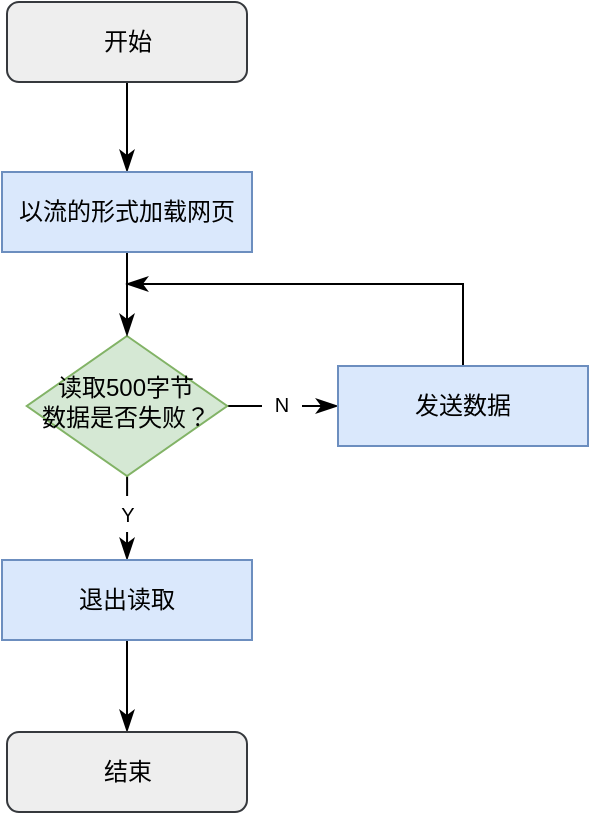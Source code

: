 <mxfile version="22.1.11" type="github">
  <diagram id="C5RBs43oDa-KdzZeNtuy" name="Page-1">
    <mxGraphModel dx="1015" dy="543" grid="1" gridSize="1" guides="1" tooltips="1" connect="1" arrows="1" fold="1" page="1" pageScale="1" pageWidth="827" pageHeight="1169" math="0" shadow="0">
      <root>
        <mxCell id="WIyWlLk6GJQsqaUBKTNV-0" />
        <mxCell id="WIyWlLk6GJQsqaUBKTNV-1" parent="WIyWlLk6GJQsqaUBKTNV-0" />
        <mxCell id="LSO1TosiRyP7DPzLtm_b-0" value="" style="edgeStyle=orthogonalEdgeStyle;rounded=0;orthogonalLoop=1;jettySize=auto;html=1;entryX=0.5;entryY=0;entryDx=0;entryDy=0;endArrow=classicThin;endFill=1;endSize=8;" parent="WIyWlLk6GJQsqaUBKTNV-1" source="LSO1TosiRyP7DPzLtm_b-1" target="LSO1TosiRyP7DPzLtm_b-53" edge="1">
          <mxGeometry relative="1" as="geometry">
            <mxPoint x="188.505" y="115" as="targetPoint" />
          </mxGeometry>
        </mxCell>
        <mxCell id="LSO1TosiRyP7DPzLtm_b-1" value="开始" style="rounded=1;whiteSpace=wrap;html=1;fontSize=12;glass=0;strokeWidth=1;shadow=0;fillColor=#eeeeee;strokeColor=#36393d;" parent="WIyWlLk6GJQsqaUBKTNV-1" vertex="1">
          <mxGeometry x="128.5" y="31" width="120" height="40" as="geometry" />
        </mxCell>
        <mxCell id="LSO1TosiRyP7DPzLtm_b-56" value="" style="edgeStyle=orthogonalEdgeStyle;rounded=0;orthogonalLoop=1;jettySize=auto;html=1;endSize=8;endArrow=classicThin;endFill=1;" parent="WIyWlLk6GJQsqaUBKTNV-1" source="LSO1TosiRyP7DPzLtm_b-40" target="LSO1TosiRyP7DPzLtm_b-55" edge="1">
          <mxGeometry relative="1" as="geometry" />
        </mxCell>
        <mxCell id="LSO1TosiRyP7DPzLtm_b-61" value="" style="edgeStyle=orthogonalEdgeStyle;rounded=0;orthogonalLoop=1;jettySize=auto;html=1;endSize=8;endArrow=classicThin;endFill=1;" parent="WIyWlLk6GJQsqaUBKTNV-1" source="LSO1TosiRyP7DPzLtm_b-40" target="LSO1TosiRyP7DPzLtm_b-60" edge="1">
          <mxGeometry relative="1" as="geometry" />
        </mxCell>
        <mxCell id="LSO1TosiRyP7DPzLtm_b-40" value="读取500字节&lt;br&gt;数据是否失败？" style="rhombus;whiteSpace=wrap;html=1;shadow=0;fontFamily=Helvetica;fontSize=12;align=center;strokeWidth=1;spacing=6;spacingTop=-4;fillColor=#d5e8d4;strokeColor=#82b366;" parent="WIyWlLk6GJQsqaUBKTNV-1" vertex="1">
          <mxGeometry x="138.38" y="198" width="100.25" height="70" as="geometry" />
        </mxCell>
        <mxCell id="LSO1TosiRyP7DPzLtm_b-50" value="&lt;font style=&quot;font-size: 10px;&quot;&gt;N&lt;/font&gt;" style="text;html=1;strokeColor=none;fillColor=default;align=center;verticalAlign=middle;whiteSpace=wrap;rounded=0;" parent="WIyWlLk6GJQsqaUBKTNV-1" vertex="1">
          <mxGeometry x="256" y="223" width="20" height="18" as="geometry" />
        </mxCell>
        <mxCell id="LSO1TosiRyP7DPzLtm_b-54" style="edgeStyle=orthogonalEdgeStyle;rounded=0;orthogonalLoop=1;jettySize=auto;html=1;entryX=0.5;entryY=0;entryDx=0;entryDy=0;endSize=8;endArrow=classicThin;endFill=1;" parent="WIyWlLk6GJQsqaUBKTNV-1" source="LSO1TosiRyP7DPzLtm_b-53" target="LSO1TosiRyP7DPzLtm_b-40" edge="1">
          <mxGeometry relative="1" as="geometry" />
        </mxCell>
        <mxCell id="LSO1TosiRyP7DPzLtm_b-53" value="以流的形式加载网页" style="rounded=0;whiteSpace=wrap;html=1;fillColor=#dae8fc;strokeColor=#6c8ebf;" parent="WIyWlLk6GJQsqaUBKTNV-1" vertex="1">
          <mxGeometry x="126" y="116" width="125" height="40" as="geometry" />
        </mxCell>
        <mxCell id="LSO1TosiRyP7DPzLtm_b-59" value="" style="edgeStyle=orthogonalEdgeStyle;rounded=0;orthogonalLoop=1;jettySize=auto;html=1;endArrow=classicThin;endFill=1;endSize=8;" parent="WIyWlLk6GJQsqaUBKTNV-1" source="LSO1TosiRyP7DPzLtm_b-55" target="LSO1TosiRyP7DPzLtm_b-58" edge="1">
          <mxGeometry relative="1" as="geometry" />
        </mxCell>
        <mxCell id="LSO1TosiRyP7DPzLtm_b-55" value="退出读取" style="rounded=0;whiteSpace=wrap;html=1;fillColor=#dae8fc;strokeColor=#6c8ebf;" parent="WIyWlLk6GJQsqaUBKTNV-1" vertex="1">
          <mxGeometry x="126" y="310" width="125" height="40" as="geometry" />
        </mxCell>
        <mxCell id="LSO1TosiRyP7DPzLtm_b-57" value="&lt;font style=&quot;font-size: 10px;&quot;&gt;Y&lt;/font&gt;" style="text;html=1;strokeColor=none;fillColor=default;align=center;verticalAlign=middle;whiteSpace=wrap;rounded=0;" parent="WIyWlLk6GJQsqaUBKTNV-1" vertex="1">
          <mxGeometry x="179" y="278" width="20" height="18" as="geometry" />
        </mxCell>
        <mxCell id="LSO1TosiRyP7DPzLtm_b-58" value="结束" style="rounded=1;whiteSpace=wrap;html=1;fontSize=12;glass=0;strokeWidth=1;shadow=0;fillColor=#eeeeee;strokeColor=#36393d;" parent="WIyWlLk6GJQsqaUBKTNV-1" vertex="1">
          <mxGeometry x="128.5" y="396" width="120" height="40" as="geometry" />
        </mxCell>
        <mxCell id="LSO1TosiRyP7DPzLtm_b-63" style="edgeStyle=orthogonalEdgeStyle;rounded=0;orthogonalLoop=1;jettySize=auto;html=1;endArrow=classicThin;endFill=1;endSize=8;" parent="WIyWlLk6GJQsqaUBKTNV-1" source="LSO1TosiRyP7DPzLtm_b-60" edge="1">
          <mxGeometry relative="1" as="geometry">
            <mxPoint x="188" y="172" as="targetPoint" />
            <Array as="points">
              <mxPoint x="357" y="172" />
              <mxPoint x="195" y="172" />
            </Array>
          </mxGeometry>
        </mxCell>
        <mxCell id="LSO1TosiRyP7DPzLtm_b-60" value="发送数据" style="rounded=0;whiteSpace=wrap;html=1;fillColor=#dae8fc;strokeColor=#6c8ebf;" parent="WIyWlLk6GJQsqaUBKTNV-1" vertex="1">
          <mxGeometry x="294" y="213" width="125" height="40" as="geometry" />
        </mxCell>
      </root>
    </mxGraphModel>
  </diagram>
</mxfile>
